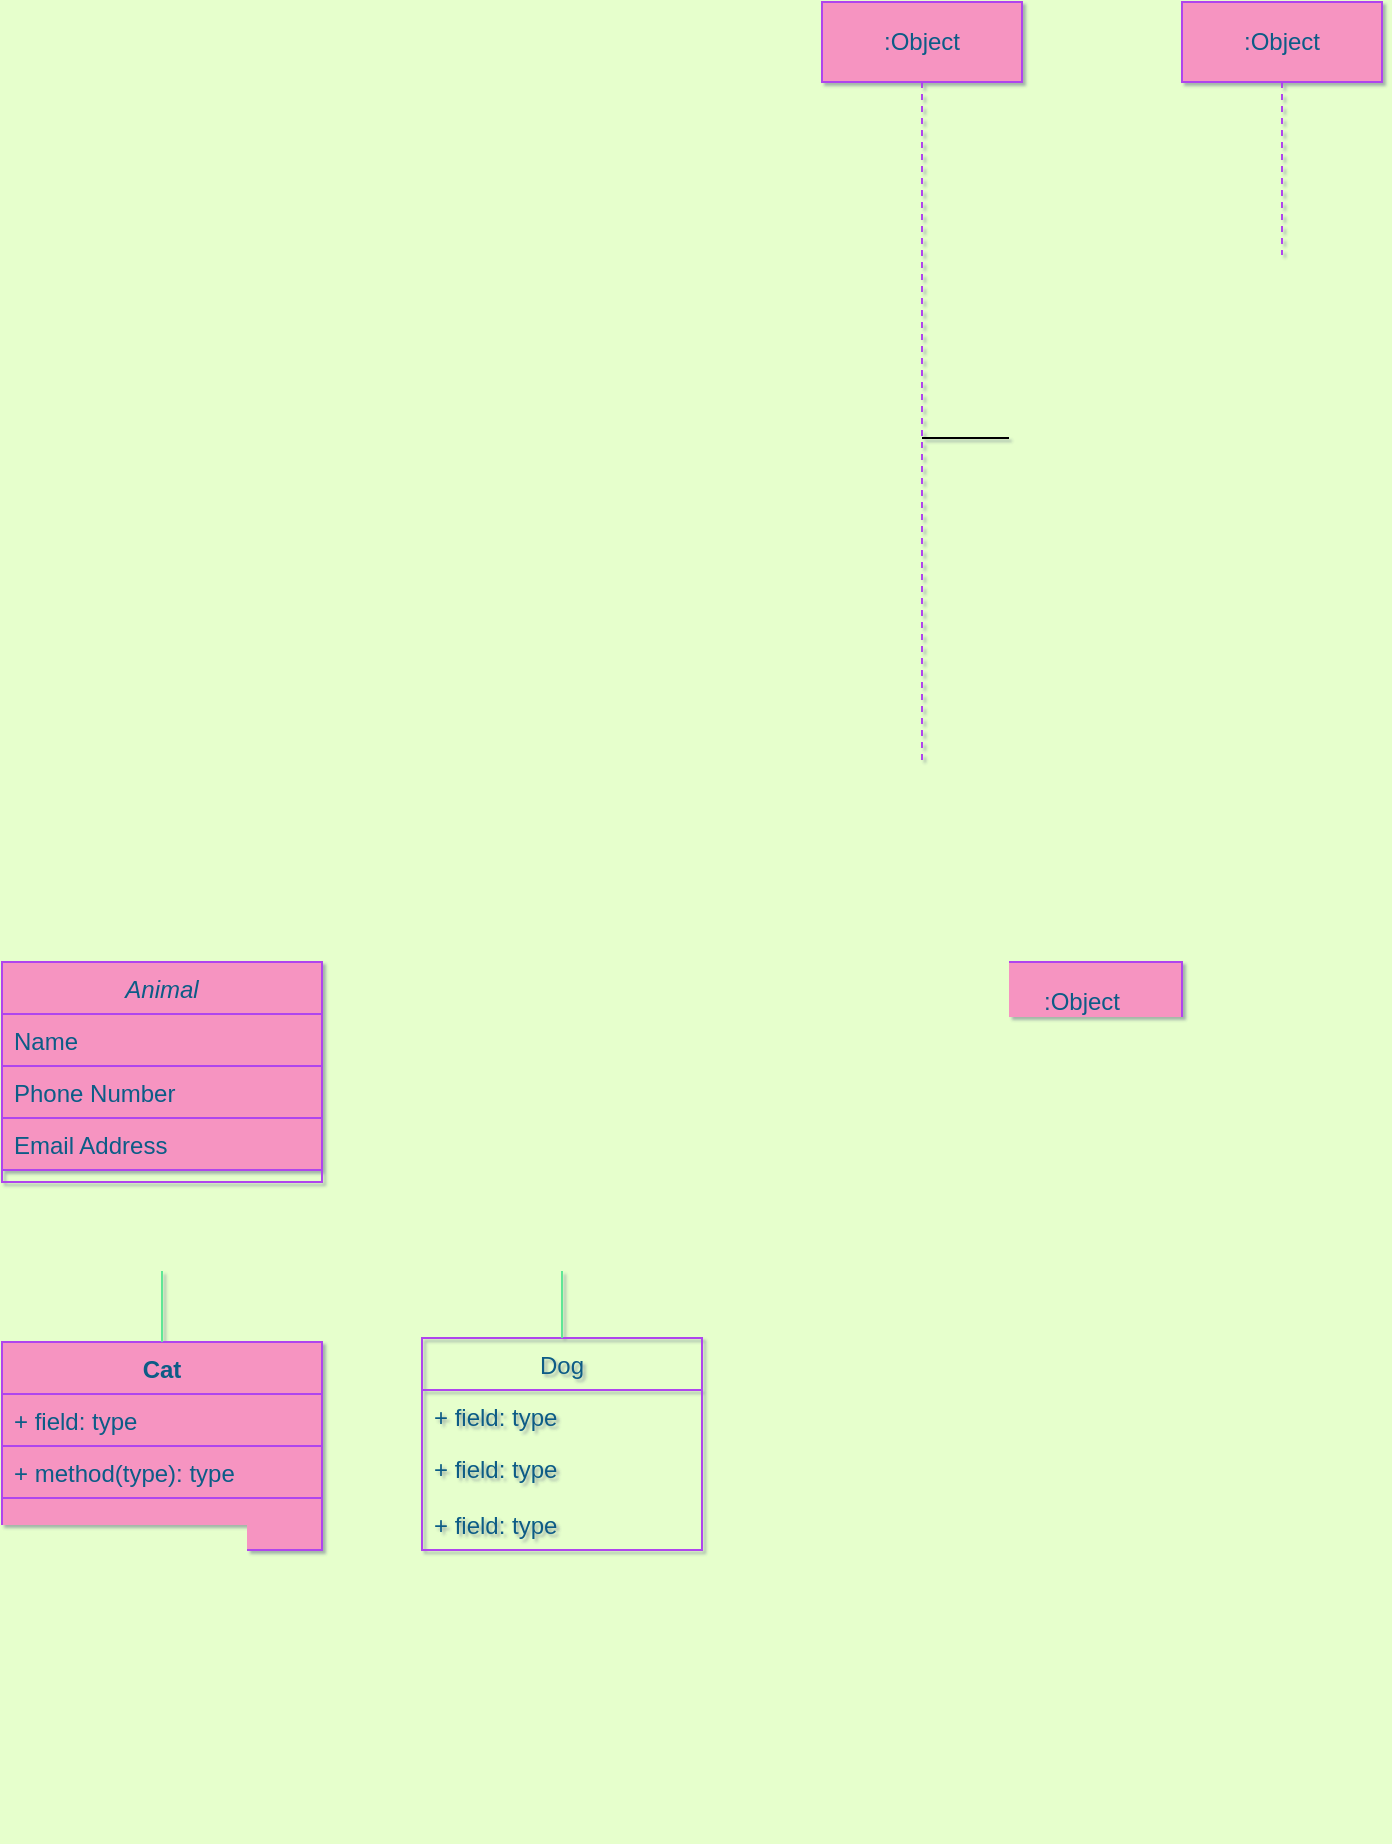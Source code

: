 <mxfile version="16.5.6" type="github">
  <diagram id="C5RBs43oDa-KdzZeNtuy" name="Page-1">
    <mxGraphModel dx="2007" dy="4475" grid="1" gridSize="10" guides="1" tooltips="1" connect="1" arrows="1" fold="1" page="1" pageScale="1" pageWidth="4681" pageHeight="3300" background="#E6FFCC" math="0" shadow="1">
      <root>
        <mxCell id="WIyWlLk6GJQsqaUBKTNV-0" />
        <mxCell id="WIyWlLk6GJQsqaUBKTNV-1" parent="WIyWlLk6GJQsqaUBKTNV-0" />
        <mxCell id="zkfFHV4jXpPFQw0GAbJ--0" value="Animal" style="swimlane;fontStyle=2;align=center;verticalAlign=top;childLayout=stackLayout;horizontal=1;startSize=26;horizontalStack=0;resizeParent=1;resizeLast=0;collapsible=1;marginBottom=0;rounded=0;shadow=0;strokeWidth=1;fillColor=#F694C1;strokeColor=#AF45ED;fontColor=#095C86;" parent="WIyWlLk6GJQsqaUBKTNV-1" vertex="1">
          <mxGeometry x="220" y="120" width="160" height="110" as="geometry">
            <mxRectangle x="220" y="120" width="160" height="26" as="alternateBounds" />
          </mxGeometry>
        </mxCell>
        <mxCell id="zkfFHV4jXpPFQw0GAbJ--1" value="Name" style="text;align=left;verticalAlign=top;spacingLeft=4;spacingRight=4;overflow=hidden;rotatable=0;points=[[0,0.5],[1,0.5]];portConstraint=eastwest;fillColor=#F694C1;strokeColor=#AF45ED;fontColor=#095C86;rounded=0;" parent="zkfFHV4jXpPFQw0GAbJ--0" vertex="1">
          <mxGeometry y="26" width="160" height="26" as="geometry" />
        </mxCell>
        <mxCell id="zkfFHV4jXpPFQw0GAbJ--2" value="Phone Number" style="text;align=left;verticalAlign=top;spacingLeft=4;spacingRight=4;overflow=hidden;rotatable=0;points=[[0,0.5],[1,0.5]];portConstraint=eastwest;rounded=0;shadow=0;html=0;fillColor=#F694C1;strokeColor=#AF45ED;fontColor=#095C86;" parent="zkfFHV4jXpPFQw0GAbJ--0" vertex="1">
          <mxGeometry y="52" width="160" height="26" as="geometry" />
        </mxCell>
        <mxCell id="zkfFHV4jXpPFQw0GAbJ--3" value="Email Address" style="text;align=left;verticalAlign=top;spacingLeft=4;spacingRight=4;overflow=hidden;rotatable=0;points=[[0,0.5],[1,0.5]];portConstraint=eastwest;rounded=0;shadow=0;html=0;fillColor=#F694C1;strokeColor=#AF45ED;fontColor=#095C86;" parent="zkfFHV4jXpPFQw0GAbJ--0" vertex="1">
          <mxGeometry y="78" width="160" height="26" as="geometry" />
        </mxCell>
        <mxCell id="fC8UDD0jSxjFvdtKI-yt-2" value="Cat" style="swimlane;fontStyle=1;align=center;verticalAlign=top;childLayout=stackLayout;horizontal=1;startSize=26;horizontalStack=0;resizeParent=1;resizeParentMax=0;resizeLast=0;collapsible=1;marginBottom=0;fillColor=#F694C1;strokeColor=#AF45ED;fontColor=#095C86;rounded=0;" parent="WIyWlLk6GJQsqaUBKTNV-1" vertex="1">
          <mxGeometry x="220" y="310" width="160" height="78" as="geometry" />
        </mxCell>
        <mxCell id="fC8UDD0jSxjFvdtKI-yt-3" value="+ field: type" style="text;strokeColor=#AF45ED;fillColor=#F694C1;align=left;verticalAlign=top;spacingLeft=4;spacingRight=4;overflow=hidden;rotatable=0;points=[[0,0.5],[1,0.5]];portConstraint=eastwest;fontColor=#095C86;rounded=0;" parent="fC8UDD0jSxjFvdtKI-yt-2" vertex="1">
          <mxGeometry y="26" width="160" height="26" as="geometry" />
        </mxCell>
        <mxCell id="fC8UDD0jSxjFvdtKI-yt-5" value="+ method(type): type" style="text;strokeColor=#AF45ED;fillColor=#F694C1;align=left;verticalAlign=top;spacingLeft=4;spacingRight=4;overflow=hidden;rotatable=0;points=[[0,0.5],[1,0.5]];portConstraint=eastwest;fontColor=#095C86;rounded=0;" parent="fC8UDD0jSxjFvdtKI-yt-2" vertex="1">
          <mxGeometry y="52" width="160" height="26" as="geometry" />
        </mxCell>
        <mxCell id="fC8UDD0jSxjFvdtKI-yt-6" style="text;strokeColor=#AF45ED;fillColor=#F694C1;align=left;verticalAlign=top;spacingLeft=4;spacingRight=4;overflow=hidden;rotatable=0;points=[[0,0.5],[1,0.5]];portConstraint=eastwest;fontColor=#095C86;rounded=0;" parent="WIyWlLk6GJQsqaUBKTNV-1" vertex="1">
          <mxGeometry x="220" y="388" width="160" height="26" as="geometry" />
        </mxCell>
        <mxCell id="fC8UDD0jSxjFvdtKI-yt-7" value="Dog" style="swimlane;fontStyle=0;childLayout=stackLayout;horizontal=1;startSize=26;fillColor=none;horizontalStack=0;resizeParent=1;resizeParentMax=0;resizeLast=0;collapsible=1;marginBottom=0;strokeColor=#AF45ED;fontColor=#095C86;rounded=0;" parent="WIyWlLk6GJQsqaUBKTNV-1" vertex="1">
          <mxGeometry x="430" y="308" width="140" height="106" as="geometry" />
        </mxCell>
        <mxCell id="fC8UDD0jSxjFvdtKI-yt-8" value="+ field: type" style="text;strokeColor=none;fillColor=none;align=left;verticalAlign=top;spacingLeft=4;spacingRight=4;overflow=hidden;rotatable=0;points=[[0,0.5],[1,0.5]];portConstraint=eastwest;fontColor=#095C86;rounded=0;" parent="fC8UDD0jSxjFvdtKI-yt-7" vertex="1">
          <mxGeometry y="26" width="140" height="26" as="geometry" />
        </mxCell>
        <mxCell id="fC8UDD0jSxjFvdtKI-yt-9" value="+ field: type" style="text;strokeColor=none;fillColor=none;align=left;verticalAlign=top;spacingLeft=4;spacingRight=4;overflow=hidden;rotatable=0;points=[[0,0.5],[1,0.5]];portConstraint=eastwest;fontColor=#095C86;rounded=0;" parent="fC8UDD0jSxjFvdtKI-yt-7" vertex="1">
          <mxGeometry y="52" width="140" height="28" as="geometry" />
        </mxCell>
        <mxCell id="fC8UDD0jSxjFvdtKI-yt-10" value="+ field: type" style="text;strokeColor=none;fillColor=none;align=left;verticalAlign=top;spacingLeft=4;spacingRight=4;overflow=hidden;rotatable=0;points=[[0,0.5],[1,0.5]];portConstraint=eastwest;fontColor=#095C86;rounded=0;" parent="fC8UDD0jSxjFvdtKI-yt-7" vertex="1">
          <mxGeometry y="80" width="140" height="26" as="geometry" />
        </mxCell>
        <mxCell id="fC8UDD0jSxjFvdtKI-yt-11" value="" style="endArrow=block;endFill=0;endSize=12;html=1;rounded=0;exitX=0.5;exitY=0;exitDx=0;exitDy=0;entryX=0.5;entryY=1;entryDx=0;entryDy=0;strokeColor=#60E696;fontColor=#095C86;" parent="WIyWlLk6GJQsqaUBKTNV-1" source="fC8UDD0jSxjFvdtKI-yt-2" target="zkfFHV4jXpPFQw0GAbJ--0" edge="1">
          <mxGeometry width="160" relative="1" as="geometry">
            <mxPoint x="150" y="240" as="sourcePoint" />
            <mxPoint x="310" y="240" as="targetPoint" />
          </mxGeometry>
        </mxCell>
        <mxCell id="hkHAG5SK5J0BIB2UkxXE-15" value="" style="endArrow=none;html=1;rounded=0;elbow=vertical;edgeStyle=orthogonalEdgeStyle;entryX=0.5;entryY=0;entryDx=0;entryDy=0;strokeColor=#60E696;fontColor=#095C86;" parent="WIyWlLk6GJQsqaUBKTNV-1" target="fC8UDD0jSxjFvdtKI-yt-7" edge="1">
          <mxGeometry width="50" height="50" relative="1" as="geometry">
            <mxPoint x="300" y="270" as="sourcePoint" />
            <mxPoint x="510" y="270" as="targetPoint" />
          </mxGeometry>
        </mxCell>
        <mxCell id="hkHAG5SK5J0BIB2UkxXE-17" value=":Object" style="shape=umlLifeline;perimeter=lifelinePerimeter;whiteSpace=wrap;html=1;container=1;collapsible=0;recursiveResize=0;outlineConnect=0;rounded=0;fontColor=#095C86;strokeColor=#AF45ED;fillColor=#F694C1;" parent="WIyWlLk6GJQsqaUBKTNV-1" vertex="1">
          <mxGeometry x="710" y="120" width="100" height="436" as="geometry" />
        </mxCell>
        <mxCell id="i_NOOTvO4Euxv1qAmDcc-4" value="" style="edgeStyle=orthogonalEdgeStyle;rounded=0;orthogonalLoop=1;jettySize=auto;html=1;" edge="1" parent="WIyWlLk6GJQsqaUBKTNV-1" source="i_NOOTvO4Euxv1qAmDcc-1" target="i_NOOTvO4Euxv1qAmDcc-3">
          <mxGeometry relative="1" as="geometry" />
        </mxCell>
        <mxCell id="i_NOOTvO4Euxv1qAmDcc-1" value=":Object" style="shape=umlLifeline;perimeter=lifelinePerimeter;whiteSpace=wrap;html=1;container=1;collapsible=0;recursiveResize=0;outlineConnect=0;rounded=0;fontColor=#095C86;strokeColor=#AF45ED;fillColor=#F694C1;" vertex="1" parent="WIyWlLk6GJQsqaUBKTNV-1">
          <mxGeometry x="630" y="-360" width="100" height="436" as="geometry" />
        </mxCell>
        <mxCell id="i_NOOTvO4Euxv1qAmDcc-3" value=":Object" style="shape=umlLifeline;perimeter=lifelinePerimeter;whiteSpace=wrap;html=1;container=1;collapsible=0;recursiveResize=0;outlineConnect=0;rounded=0;fontColor=#095C86;strokeColor=#AF45ED;fillColor=#F694C1;" vertex="1" parent="WIyWlLk6GJQsqaUBKTNV-1">
          <mxGeometry x="810" y="-360" width="100" height="436" as="geometry" />
        </mxCell>
      </root>
    </mxGraphModel>
  </diagram>
</mxfile>
